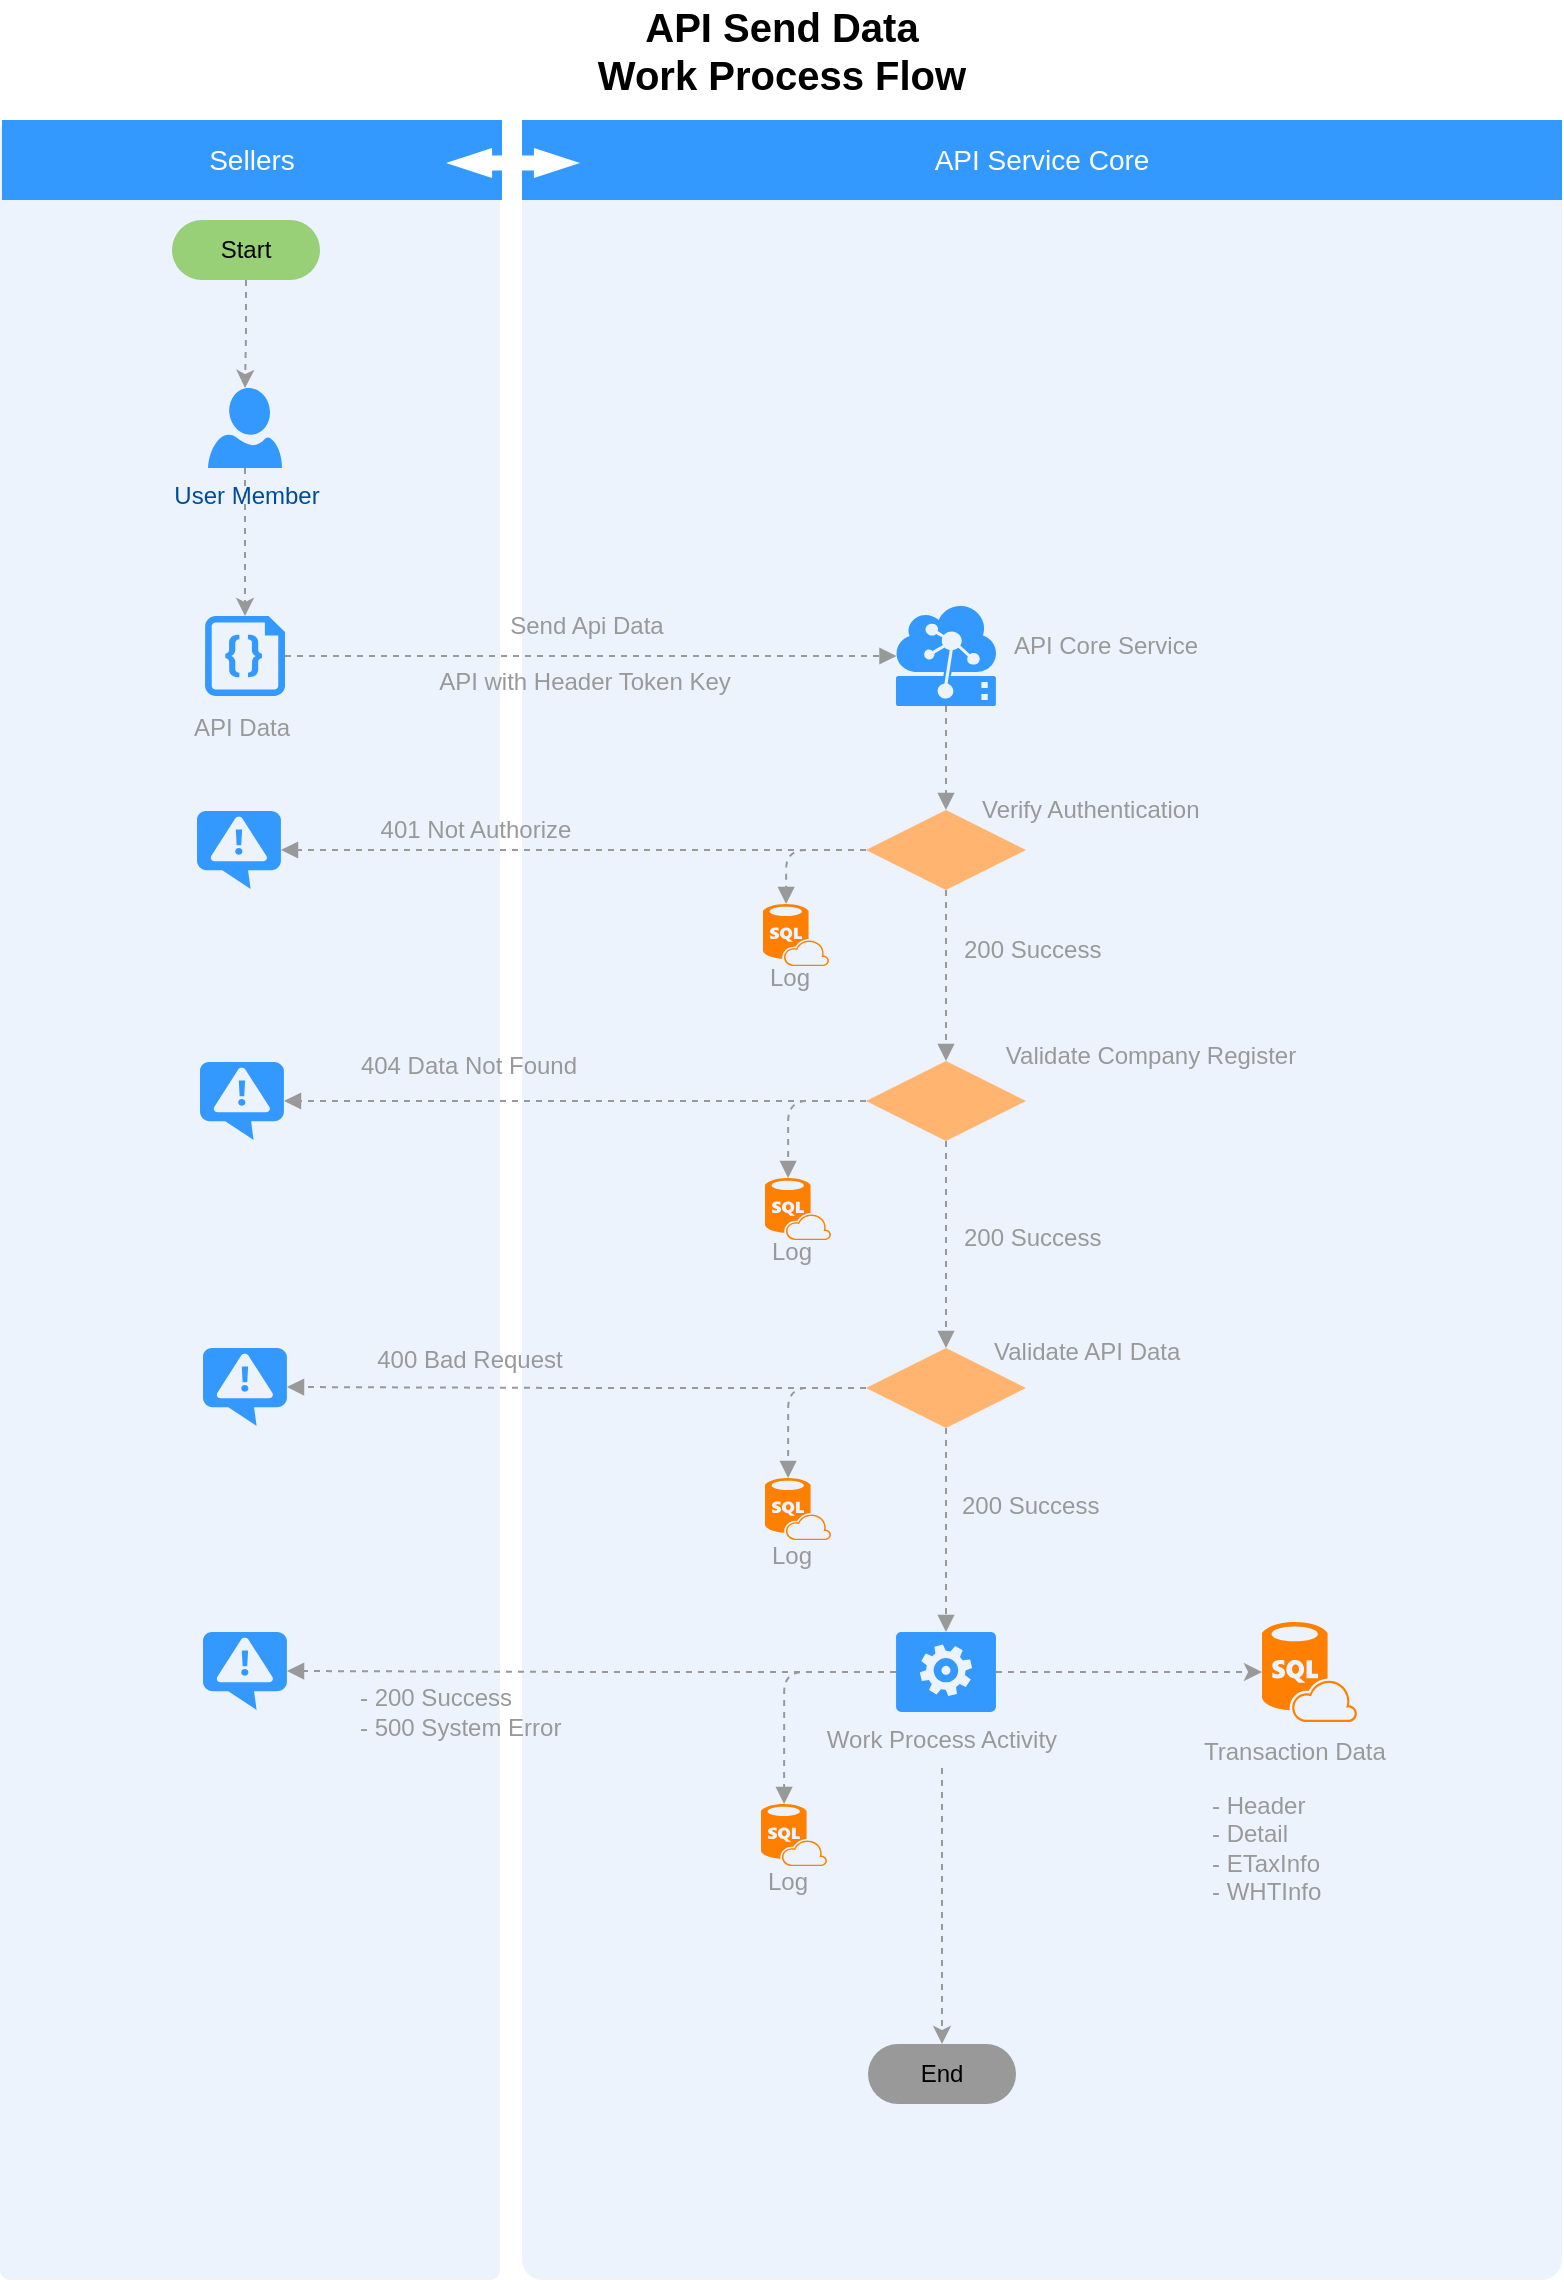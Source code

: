 <mxfile version="10.8.0" type="github"><diagram id="6a731a19-8d31-9384-78a2-239565b7b9f0" name="Page-1"><mxGraphModel dx="1220" dy="634" grid="1" gridSize="10" guides="1" tooltips="1" connect="1" arrows="1" fold="1" page="1" pageScale="1" pageWidth="827" pageHeight="1169" background="none" math="0" shadow="0"><root><mxCell id="0"/><mxCell id="1" parent="0"/><mxCell id="OrF9L6_g4xFc30kSd2Z_-2044" value="" style="rounded=1;whiteSpace=wrap;html=1;strokeColor=none;strokeWidth=1;fillColor=#dae8fc;fontSize=12;align=center;arcSize=2;opacity=50;" parent="1" vertex="1"><mxGeometry x="29" y="80" width="250" height="1080" as="geometry"/></mxCell><mxCell id="OrF9L6_g4xFc30kSd2Z_-2043" value="" style="rounded=1;whiteSpace=wrap;html=1;strokeColor=none;strokeWidth=1;fillColor=#dae8fc;fontSize=12;align=center;arcSize=2;opacity=50;" parent="1" vertex="1"><mxGeometry x="290" y="80" width="520" height="1080" as="geometry"/></mxCell><mxCell id="2025" value="Sellers" style="whiteSpace=wrap;html=1;dashed=1;strokeColor=none;strokeWidth=2;fillColor=#3399FF;fontFamily=Helvetica;fontSize=14;fontColor=#FFFFFF;fontStyle=0" parent="1" vertex="1"><mxGeometry x="30" y="80" width="250" height="40" as="geometry"/></mxCell><mxCell id="2027" value="API Service Core" style="whiteSpace=wrap;html=1;dashed=1;strokeColor=none;strokeWidth=2;fillColor=#3399FF;fontFamily=Helvetica;fontSize=14;fontColor=#FFFFFF;fontStyle=0" parent="1" vertex="1"><mxGeometry x="290" y="80" width="520" height="40" as="geometry"/></mxCell><mxCell id="OrF9L6_g4xFc30kSd2Z_-2049" value="" style="edgeStyle=orthogonalEdgeStyle;rounded=0;orthogonalLoop=1;jettySize=auto;html=1;dashed=1;strokeColor=#999999;fontColor=#FF0000;entryX=0.5;entryY=0;entryDx=0;entryDy=0;entryPerimeter=0;" parent="1" source="2041" target="pVFT1OBpVd0IRvM2oaVA-2115" edge="1"><mxGeometry relative="1" as="geometry"><mxPoint x="151.5" y="334" as="targetPoint"/></mxGeometry></mxCell><mxCell id="2041" value="User Member" style="verticalLabelPosition=bottom;html=1;verticalAlign=top;strokeColor=none;fillColor=#3399FF;shape=mxgraph.azure.user;dashed=1;fontSize=12;fontColor=#004C99" parent="1" vertex="1"><mxGeometry x="133" y="214" width="37" height="40" as="geometry"/></mxCell><mxCell id="pVFT1OBpVd0IRvM2oaVA-2085" value="API Send Data &lt;br&gt;Work Process Flow" style="text;html=1;strokeColor=none;fillColor=none;align=center;verticalAlign=middle;whiteSpace=wrap;rounded=0;fontStyle=1;fontSize=20;" parent="1" vertex="1"><mxGeometry x="290" y="20" width="260" height="50" as="geometry"/></mxCell><mxCell id="pVFT1OBpVd0IRvM2oaVA-2087" value="" style="shape=mxgraph.arrows.two_way_arrow_horizontal;html=1;verticalLabelPosition=bottom;verticalAlign=top;strokeWidth=2;strokeColor=none;dashed=1;fillColor=#FFFFFF;fontFamily=Verdana;fontSize=12;fontColor=#00BEF2" parent="1" vertex="1"><mxGeometry x="252" y="94" width="67" height="15" as="geometry"/></mxCell><mxCell id="pVFT1OBpVd0IRvM2oaVA-2117" value="" style="group" parent="1" vertex="1" connectable="0"><mxGeometry x="116.5" y="308" width="67" height="86" as="geometry"/></mxCell><mxCell id="pVFT1OBpVd0IRvM2oaVA-2109" value="API Data" style="text;html=1;strokeColor=none;fillColor=none;align=left;verticalAlign=middle;whiteSpace=wrap;rounded=0;fontSize=12;fontColor=#999999;rotation=0;" parent="pVFT1OBpVd0IRvM2oaVA-2117" vertex="1"><mxGeometry x="7" y="66" width="67" height="20" as="geometry"/></mxCell><mxCell id="pVFT1OBpVd0IRvM2oaVA-2115" value="" style="verticalLabelPosition=bottom;html=1;verticalAlign=top;align=center;strokeColor=none;fillColor=#3399FF;shape=mxgraph.azure.code_file;pointerEvents=1;fontSize=12;fontColor=#999999;" parent="pVFT1OBpVd0IRvM2oaVA-2117" vertex="1"><mxGeometry x="15" y="20" width="40" height="40" as="geometry"/></mxCell><mxCell id="pVFT1OBpVd0IRvM2oaVA-2123" style="edgeStyle=orthogonalEdgeStyle;rounded=0;orthogonalLoop=1;jettySize=auto;html=1;exitX=0.5;exitY=1;exitDx=0;exitDy=0;exitPerimeter=0;entryX=0.5;entryY=0;entryDx=0;entryDy=0;startArrow=none;startFill=0;endArrow=block;endFill=1;strokeColor=#999999;fontSize=12;fontColor=#999999;dashed=1;" parent="1" source="pVFT1OBpVd0IRvM2oaVA-2118" target="pVFT1OBpVd0IRvM2oaVA-2180" edge="1"><mxGeometry relative="1" as="geometry"/></mxCell><mxCell id="pVFT1OBpVd0IRvM2oaVA-2118" value="" style="shadow=0;dashed=0;html=1;strokeColor=none;labelPosition=center;verticalLabelPosition=bottom;verticalAlign=top;align=center;shape=mxgraph.mscae.cloud.iot_edge;fillColor=#3399FF;pointerEvents=1;fontSize=12;fontColor=#999999;" parent="1" vertex="1"><mxGeometry x="477" y="323" width="50" height="50" as="geometry"/></mxCell><mxCell id="pVFT1OBpVd0IRvM2oaVA-2120" style="edgeStyle=orthogonalEdgeStyle;rounded=1;orthogonalLoop=1;jettySize=auto;html=1;exitX=1;exitY=0.5;exitDx=0;exitDy=0;exitPerimeter=0;entryX=0.005;entryY=0.5;entryDx=0;entryDy=0;entryPerimeter=0;startArrow=none;startFill=0;endArrow=block;endFill=1;strokeColor=#999999;fontSize=12;fontColor=#999999;dashed=1;" parent="1" source="pVFT1OBpVd0IRvM2oaVA-2115" target="pVFT1OBpVd0IRvM2oaVA-2118" edge="1"><mxGeometry relative="1" as="geometry"/></mxCell><mxCell id="pVFT1OBpVd0IRvM2oaVA-2121" value="Send Api Data" style="text;html=1;strokeColor=none;fillColor=none;align=center;verticalAlign=middle;whiteSpace=wrap;rounded=0;fontSize=12;fontColor=#999999;" parent="1" vertex="1"><mxGeometry x="195" y="323" width="255" height="20" as="geometry"/></mxCell><mxCell id="pVFT1OBpVd0IRvM2oaVA-2127" style="edgeStyle=orthogonalEdgeStyle;rounded=1;orthogonalLoop=1;jettySize=auto;html=1;exitX=0;exitY=0.5;exitDx=0;exitDy=0;entryX=1;entryY=0.5;entryDx=0;entryDy=0;entryPerimeter=0;startArrow=none;startFill=0;endArrow=block;endFill=1;strokeColor=#999999;fontSize=12;fontColor=#999999;dashed=1;" parent="1" source="pVFT1OBpVd0IRvM2oaVA-2122" target="pVFT1OBpVd0IRvM2oaVA-2141" edge="1"><mxGeometry relative="1" as="geometry"><mxPoint x="161" y="559" as="targetPoint"/></mxGeometry></mxCell><mxCell id="pVFT1OBpVd0IRvM2oaVA-2129" style="edgeStyle=orthogonalEdgeStyle;rounded=0;orthogonalLoop=1;jettySize=auto;html=1;exitX=0.5;exitY=1;exitDx=0;exitDy=0;entryX=0.5;entryY=0;entryDx=0;entryDy=0;startArrow=none;startFill=0;endArrow=block;endFill=1;strokeColor=#999999;fontSize=12;fontColor=#999999;dashed=1;" parent="1" source="pVFT1OBpVd0IRvM2oaVA-2122" target="pVFT1OBpVd0IRvM2oaVA-2133" edge="1"><mxGeometry relative="1" as="geometry"/></mxCell><mxCell id="pVFT1OBpVd0IRvM2oaVA-2171" style="edgeStyle=orthogonalEdgeStyle;rounded=1;orthogonalLoop=1;jettySize=auto;html=1;exitX=0;exitY=0.5;exitDx=0;exitDy=0;entryX=0.35;entryY=0;entryDx=0;entryDy=0;entryPerimeter=0;dashed=1;startArrow=none;startFill=0;endArrow=block;endFill=1;strokeColor=#999999;fontSize=12;fontColor=#999999;" parent="1" source="pVFT1OBpVd0IRvM2oaVA-2122" target="pVFT1OBpVd0IRvM2oaVA-2157" edge="1"><mxGeometry relative="1" as="geometry"/></mxCell><mxCell id="pVFT1OBpVd0IRvM2oaVA-2122" value="" style="rhombus;whiteSpace=wrap;html=1;strokeColor=none;strokeWidth=1;fillColor=#FFB570;fontSize=12;fontColor=#999999;align=left;" parent="1" vertex="1"><mxGeometry x="462" y="550.5" width="80" height="40" as="geometry"/></mxCell><mxCell id="pVFT1OBpVd0IRvM2oaVA-2124" value="404 Data Not Found" style="text;html=1;strokeColor=none;fillColor=none;align=center;verticalAlign=middle;whiteSpace=wrap;rounded=0;fontSize=12;fontColor=#999999;" parent="1" vertex="1"><mxGeometry x="206" y="543" width="115" height="20" as="geometry"/></mxCell><mxCell id="pVFT1OBpVd0IRvM2oaVA-2125" value="200 Success" style="text;html=1;strokeColor=none;fillColor=none;align=left;verticalAlign=middle;whiteSpace=wrap;rounded=0;fontSize=12;fontColor=#999999;" parent="1" vertex="1"><mxGeometry x="509" y="628.5" width="89" height="20" as="geometry"/></mxCell><mxCell id="pVFT1OBpVd0IRvM2oaVA-2130" value="Validate Company Register" style="text;html=1;strokeColor=none;fillColor=none;align=center;verticalAlign=middle;whiteSpace=wrap;rounded=0;fontSize=12;fontColor=#999999;" parent="1" vertex="1"><mxGeometry x="509" y="533" width="191" height="29" as="geometry"/></mxCell><mxCell id="pVFT1OBpVd0IRvM2oaVA-2131" value="Validate API Data" style="text;html=1;strokeColor=none;fillColor=none;align=left;verticalAlign=middle;whiteSpace=wrap;rounded=0;fontSize=12;fontColor=#999999;" parent="1" vertex="1"><mxGeometry x="524" y="681.5" width="103" height="29" as="geometry"/></mxCell><mxCell id="pVFT1OBpVd0IRvM2oaVA-2137" style="edgeStyle=orthogonalEdgeStyle;rounded=1;orthogonalLoop=1;jettySize=auto;html=1;exitX=0;exitY=0.5;exitDx=0;exitDy=0;entryX=1;entryY=0.5;entryDx=0;entryDy=0;entryPerimeter=0;startArrow=none;startFill=0;endArrow=block;endFill=1;strokeColor=#999999;fontSize=12;fontColor=#999999;dashed=1;" parent="1" source="pVFT1OBpVd0IRvM2oaVA-2133" target="pVFT1OBpVd0IRvM2oaVA-2143" edge="1"><mxGeometry relative="1" as="geometry"><mxPoint x="165" y="649" as="targetPoint"/></mxGeometry></mxCell><mxCell id="pVFT1OBpVd0IRvM2oaVA-2140" style="edgeStyle=orthogonalEdgeStyle;rounded=0;orthogonalLoop=1;jettySize=auto;html=1;exitX=0.5;exitY=1;exitDx=0;exitDy=0;entryX=0.5;entryY=0;entryDx=0;entryDy=0;entryPerimeter=0;startArrow=none;startFill=0;endArrow=block;endFill=1;strokeColor=#999999;fontSize=12;fontColor=#999999;dashed=1;" parent="1" source="pVFT1OBpVd0IRvM2oaVA-2133" target="pVFT1OBpVd0IRvM2oaVA-2128" edge="1"><mxGeometry relative="1" as="geometry"/></mxCell><mxCell id="pVFT1OBpVd0IRvM2oaVA-2170" style="edgeStyle=orthogonalEdgeStyle;rounded=1;orthogonalLoop=1;jettySize=auto;html=1;exitX=0;exitY=0.5;exitDx=0;exitDy=0;entryX=0.35;entryY=0;entryDx=0;entryDy=0;entryPerimeter=0;dashed=1;startArrow=none;startFill=0;endArrow=block;endFill=1;strokeColor=#999999;fontSize=12;fontColor=#999999;" parent="1" source="pVFT1OBpVd0IRvM2oaVA-2133" target="pVFT1OBpVd0IRvM2oaVA-2165" edge="1"><mxGeometry relative="1" as="geometry"/></mxCell><mxCell id="pVFT1OBpVd0IRvM2oaVA-2133" value="" style="rhombus;whiteSpace=wrap;html=1;strokeColor=none;strokeWidth=1;fillColor=#FFB570;fontSize=12;fontColor=#999999;align=left;" parent="1" vertex="1"><mxGeometry x="462" y="694" width="80" height="40" as="geometry"/></mxCell><mxCell id="pVFT1OBpVd0IRvM2oaVA-2138" value="400 Bad Request" style="text;html=1;strokeColor=none;fillColor=none;align=center;verticalAlign=middle;whiteSpace=wrap;rounded=0;fontSize=12;fontColor=#999999;" parent="1" vertex="1"><mxGeometry x="207" y="690" width="114" height="20" as="geometry"/></mxCell><mxCell id="pVFT1OBpVd0IRvM2oaVA-2139" value="200 Success" style="text;html=1;strokeColor=none;fillColor=none;align=left;verticalAlign=middle;whiteSpace=wrap;rounded=0;fontSize=12;fontColor=#999999;" parent="1" vertex="1"><mxGeometry x="508" y="763" width="89" height="20" as="geometry"/></mxCell><mxCell id="pVFT1OBpVd0IRvM2oaVA-2141" value="" style="verticalLabelPosition=bottom;html=1;verticalAlign=top;align=center;strokeColor=none;fillColor=#3399FF;shape=mxgraph.azure.notification_topic;fontSize=12;fontColor=#999999;" parent="1" vertex="1"><mxGeometry x="129" y="551" width="42" height="39" as="geometry"/></mxCell><mxCell id="pVFT1OBpVd0IRvM2oaVA-2143" value="" style="verticalLabelPosition=bottom;html=1;verticalAlign=top;align=center;strokeColor=none;fillColor=#3399FF;shape=mxgraph.azure.notification_topic;fontSize=12;fontColor=#999999;" parent="1" vertex="1"><mxGeometry x="130.5" y="694" width="42" height="39" as="geometry"/></mxCell><mxCell id="pVFT1OBpVd0IRvM2oaVA-2161" value="" style="group" parent="1" vertex="1" connectable="0"><mxGeometry x="403" y="582" width="40" height="53.5" as="geometry"/></mxCell><mxCell id="pVFT1OBpVd0IRvM2oaVA-2156" value="Log" style="text;html=1;strokeColor=none;fillColor=none;align=center;verticalAlign=middle;whiteSpace=wrap;rounded=0;fontSize=12;fontColor=#999999;" parent="pVFT1OBpVd0IRvM2oaVA-2161" vertex="1"><mxGeometry x="1.5" y="49.5" width="40" height="29" as="geometry"/></mxCell><mxCell id="pVFT1OBpVd0IRvM2oaVA-2157" value="" style="verticalLabelPosition=bottom;html=1;verticalAlign=top;align=center;strokeColor=none;fillColor=#FF8000;shape=mxgraph.azure.sql_database_sql_azure;fontSize=12;fontColor=#999999;" parent="pVFT1OBpVd0IRvM2oaVA-2161" vertex="1"><mxGeometry x="8.5" y="27" width="33" height="31" as="geometry"/></mxCell><mxCell id="pVFT1OBpVd0IRvM2oaVA-2163" value="" style="group" parent="1" vertex="1" connectable="0"><mxGeometry x="404.5" y="759" width="40" height="53.5" as="geometry"/></mxCell><mxCell id="pVFT1OBpVd0IRvM2oaVA-2164" value="Log" style="text;html=1;strokeColor=none;fillColor=none;align=center;verticalAlign=middle;whiteSpace=wrap;rounded=0;fontSize=12;fontColor=#999999;" parent="pVFT1OBpVd0IRvM2oaVA-2163" vertex="1"><mxGeometry y="24.5" width="40" height="29" as="geometry"/></mxCell><mxCell id="pVFT1OBpVd0IRvM2oaVA-2165" value="" style="verticalLabelPosition=bottom;html=1;verticalAlign=top;align=center;strokeColor=none;fillColor=#FF8000;shape=mxgraph.azure.sql_database_sql_azure;fontSize=12;fontColor=#999999;" parent="pVFT1OBpVd0IRvM2oaVA-2163" vertex="1"><mxGeometry x="7" width="33" height="31" as="geometry"/></mxCell><mxCell id="pVFT1OBpVd0IRvM2oaVA-2172" value="" style="verticalLabelPosition=bottom;html=1;verticalAlign=top;align=center;strokeColor=none;fillColor=#3399FF;shape=mxgraph.azure.notification_topic;fontSize=12;fontColor=#999999;" parent="1" vertex="1"><mxGeometry x="130.5" y="836" width="42" height="39" as="geometry"/></mxCell><mxCell id="pVFT1OBpVd0IRvM2oaVA-2173" style="edgeStyle=orthogonalEdgeStyle;rounded=1;orthogonalLoop=1;jettySize=auto;html=1;exitX=0;exitY=0.5;exitDx=0;exitDy=0;exitPerimeter=0;entryX=1;entryY=0.5;entryDx=0;entryDy=0;entryPerimeter=0;dashed=1;startArrow=none;startFill=0;endArrow=block;endFill=1;strokeColor=#999999;fontSize=12;fontColor=#999999;" parent="1" source="pVFT1OBpVd0IRvM2oaVA-2128" target="pVFT1OBpVd0IRvM2oaVA-2172" edge="1"><mxGeometry relative="1" as="geometry"/></mxCell><mxCell id="pVFT1OBpVd0IRvM2oaVA-2174" value="" style="group" parent="1" vertex="1" connectable="0"><mxGeometry x="414.5" y="753" width="40" height="53.5" as="geometry"/></mxCell><mxCell id="pVFT1OBpVd0IRvM2oaVA-2175" value="Log" style="text;html=1;strokeColor=none;fillColor=none;align=center;verticalAlign=middle;whiteSpace=wrap;rounded=0;fontSize=12;fontColor=#999999;" parent="pVFT1OBpVd0IRvM2oaVA-2174" vertex="1"><mxGeometry x="-12" y="193.5" width="40" height="29" as="geometry"/></mxCell><mxCell id="pVFT1OBpVd0IRvM2oaVA-2176" value="" style="verticalLabelPosition=bottom;html=1;verticalAlign=top;align=center;strokeColor=none;fillColor=#FF8000;shape=mxgraph.azure.sql_database_sql_azure;fontSize=12;fontColor=#999999;" parent="pVFT1OBpVd0IRvM2oaVA-2174" vertex="1"><mxGeometry x="-5" y="169" width="33" height="31" as="geometry"/></mxCell><mxCell id="pVFT1OBpVd0IRvM2oaVA-2177" style="edgeStyle=orthogonalEdgeStyle;rounded=1;orthogonalLoop=1;jettySize=auto;html=1;exitX=0;exitY=0.5;exitDx=0;exitDy=0;exitPerimeter=0;entryX=0.35;entryY=0;entryDx=0;entryDy=0;entryPerimeter=0;dashed=1;startArrow=none;startFill=0;endArrow=block;endFill=1;strokeColor=#999999;fontSize=12;fontColor=#999999;" parent="1" source="pVFT1OBpVd0IRvM2oaVA-2128" target="pVFT1OBpVd0IRvM2oaVA-2176" edge="1"><mxGeometry relative="1" as="geometry"/></mxCell><mxCell id="pVFT1OBpVd0IRvM2oaVA-2178" value="- 200 Success&lt;br&gt;- 500 System Error&lt;br&gt;" style="text;html=1;strokeColor=none;fillColor=none;align=left;verticalAlign=middle;whiteSpace=wrap;rounded=0;fontSize=12;fontColor=#999999;" parent="1" vertex="1"><mxGeometry x="207" y="857" width="126" height="38" as="geometry"/></mxCell><mxCell id="pVFT1OBpVd0IRvM2oaVA-2179" value="API Core Service" style="text;html=1;strokeColor=none;fillColor=none;align=center;verticalAlign=middle;whiteSpace=wrap;rounded=0;fontSize=12;fontColor=#999999;" parent="1" vertex="1"><mxGeometry x="527" y="328" width="110" height="29" as="geometry"/></mxCell><mxCell id="pVFT1OBpVd0IRvM2oaVA-2181" style="edgeStyle=orthogonalEdgeStyle;rounded=1;orthogonalLoop=1;jettySize=auto;html=1;exitX=0.5;exitY=1;exitDx=0;exitDy=0;entryX=0.5;entryY=0;entryDx=0;entryDy=0;dashed=1;startArrow=none;startFill=0;endArrow=block;endFill=1;strokeColor=#999999;fontSize=12;fontColor=#999999;" parent="1" source="pVFT1OBpVd0IRvM2oaVA-2180" target="pVFT1OBpVd0IRvM2oaVA-2122" edge="1"><mxGeometry relative="1" as="geometry"/></mxCell><mxCell id="pVFT1OBpVd0IRvM2oaVA-2185" style="edgeStyle=orthogonalEdgeStyle;rounded=1;orthogonalLoop=1;jettySize=auto;html=1;exitX=0;exitY=0.5;exitDx=0;exitDy=0;dashed=1;startArrow=none;startFill=0;endArrow=block;endFill=1;strokeColor=#999999;fontSize=12;fontColor=#999999;" parent="1" source="pVFT1OBpVd0IRvM2oaVA-2180" target="pVFT1OBpVd0IRvM2oaVA-2184" edge="1"><mxGeometry relative="1" as="geometry"/></mxCell><mxCell id="pVFT1OBpVd0IRvM2oaVA-2190" style="edgeStyle=orthogonalEdgeStyle;rounded=1;orthogonalLoop=1;jettySize=auto;html=1;exitX=0;exitY=0.5;exitDx=0;exitDy=0;entryX=0.35;entryY=0;entryDx=0;entryDy=0;entryPerimeter=0;dashed=1;startArrow=none;startFill=0;endArrow=block;endFill=1;strokeColor=#999999;fontSize=12;fontColor=#999999;" parent="1" source="pVFT1OBpVd0IRvM2oaVA-2180" target="pVFT1OBpVd0IRvM2oaVA-2189" edge="1"><mxGeometry relative="1" as="geometry"/></mxCell><mxCell id="pVFT1OBpVd0IRvM2oaVA-2180" value="" style="rhombus;whiteSpace=wrap;html=1;strokeColor=none;strokeWidth=1;fillColor=#FFB570;fontSize=12;fontColor=#999999;align=left;" parent="1" vertex="1"><mxGeometry x="462" y="425" width="80" height="40" as="geometry"/></mxCell><mxCell id="pVFT1OBpVd0IRvM2oaVA-2182" value="200 Success" style="text;html=1;strokeColor=none;fillColor=none;align=left;verticalAlign=middle;whiteSpace=wrap;rounded=0;fontSize=12;fontColor=#999999;" parent="1" vertex="1"><mxGeometry x="509" y="484.5" width="89" height="20" as="geometry"/></mxCell><mxCell id="pVFT1OBpVd0IRvM2oaVA-2183" value="&lt;span&gt;Verify Authentication&lt;/span&gt;" style="text;html=1;strokeColor=none;fillColor=none;align=left;verticalAlign=middle;whiteSpace=wrap;rounded=0;fontSize=12;fontColor=#999999;" parent="1" vertex="1"><mxGeometry x="518" y="415" width="132" height="20" as="geometry"/></mxCell><mxCell id="pVFT1OBpVd0IRvM2oaVA-2184" value="" style="verticalLabelPosition=bottom;html=1;verticalAlign=top;align=center;strokeColor=none;fillColor=#3399FF;shape=mxgraph.azure.notification_topic;fontSize=12;fontColor=#999999;" parent="1" vertex="1"><mxGeometry x="127.5" y="425.5" width="42" height="39" as="geometry"/></mxCell><mxCell id="pVFT1OBpVd0IRvM2oaVA-2186" value="401 Not Authorize" style="text;html=1;strokeColor=none;fillColor=none;align=center;verticalAlign=middle;whiteSpace=wrap;rounded=0;fontSize=12;fontColor=#999999;" parent="1" vertex="1"><mxGeometry x="204" y="425" width="126" height="20" as="geometry"/></mxCell><mxCell id="pVFT1OBpVd0IRvM2oaVA-2187" value="" style="group" parent="1" vertex="1" connectable="0"><mxGeometry x="402" y="445" width="40" height="53.5" as="geometry"/></mxCell><mxCell id="pVFT1OBpVd0IRvM2oaVA-2188" value="Log" style="text;html=1;strokeColor=none;fillColor=none;align=center;verticalAlign=middle;whiteSpace=wrap;rounded=0;fontSize=12;fontColor=#999999;" parent="pVFT1OBpVd0IRvM2oaVA-2187" vertex="1"><mxGeometry x="1.5" y="49.5" width="40" height="29" as="geometry"/></mxCell><mxCell id="pVFT1OBpVd0IRvM2oaVA-2189" value="" style="verticalLabelPosition=bottom;html=1;verticalAlign=top;align=center;strokeColor=none;fillColor=#FF8000;shape=mxgraph.azure.sql_database_sql_azure;fontSize=12;fontColor=#999999;" parent="pVFT1OBpVd0IRvM2oaVA-2187" vertex="1"><mxGeometry x="8.5" y="27" width="33" height="31" as="geometry"/></mxCell><mxCell id="OrF9L6_g4xFc30kSd2Z_-2047" style="edgeStyle=orthogonalEdgeStyle;rounded=0;orthogonalLoop=1;jettySize=auto;html=1;exitX=0.5;exitY=1;exitDx=0;exitDy=0;entryX=0.5;entryY=0;entryDx=0;entryDy=0;entryPerimeter=0;dashed=1;strokeColor=#999999;fontColor=#FF0000;" parent="1" source="OrF9L6_g4xFc30kSd2Z_-2046" target="2041" edge="1"><mxGeometry relative="1" as="geometry"/></mxCell><mxCell id="OrF9L6_g4xFc30kSd2Z_-2046" value="Start" style="rounded=1;whiteSpace=wrap;html=1;fontColor=#000000;align=center;arcSize=50;labelBackgroundColor=none;fillColor=#97D077;strokeColor=none;" parent="1" vertex="1"><mxGeometry x="115" y="130" width="74" height="30" as="geometry"/></mxCell><mxCell id="OrF9L6_g4xFc30kSd2Z_-2050" value="" style="group" parent="1" vertex="1" connectable="0"><mxGeometry x="430" y="836" width="140" height="68" as="geometry"/></mxCell><mxCell id="pVFT1OBpVd0IRvM2oaVA-2128" value="" style="verticalLabelPosition=bottom;html=1;verticalAlign=top;align=center;strokeColor=none;fillColor=#3399FF;shape=mxgraph.azure.worker_role;fontSize=12;fontColor=#999999;" parent="OrF9L6_g4xFc30kSd2Z_-2050" vertex="1"><mxGeometry x="47" width="50" height="40" as="geometry"/></mxCell><mxCell id="pVFT1OBpVd0IRvM2oaVA-2132" value="Work Process Activity" style="text;html=1;strokeColor=none;fillColor=none;align=center;verticalAlign=middle;whiteSpace=wrap;rounded=0;fontSize=12;fontColor=#999999;" parent="OrF9L6_g4xFc30kSd2Z_-2050" vertex="1"><mxGeometry y="39" width="140" height="29" as="geometry"/></mxCell><mxCell id="OrF9L6_g4xFc30kSd2Z_-2051" style="edgeStyle=orthogonalEdgeStyle;rounded=0;orthogonalLoop=1;jettySize=auto;html=1;exitX=1;exitY=0.5;exitDx=0;exitDy=0;exitPerimeter=0;entryX=0;entryY=0.5;entryDx=0;entryDy=0;entryPerimeter=0;dashed=1;strokeColor=#999999;fontColor=#FF0000;" parent="1" source="pVFT1OBpVd0IRvM2oaVA-2128" target="pVFT1OBpVd0IRvM2oaVA-2149" edge="1"><mxGeometry relative="1" as="geometry"/></mxCell><mxCell id="OrF9L6_g4xFc30kSd2Z_-2052" value="" style="group" parent="1" vertex="1" connectable="0"><mxGeometry x="629" y="831" width="108" height="142.5" as="geometry"/></mxCell><mxCell id="pVFT1OBpVd0IRvM2oaVA-2152" value="- Header&lt;br&gt;- Detail&lt;br&gt;- ETaxInfo&lt;br&gt;- WHTInfo&lt;br&gt;" style="text;html=1;strokeColor=none;fillColor=none;align=left;verticalAlign=middle;whiteSpace=wrap;rounded=0;fontSize=12;fontColor=#999999;" parent="OrF9L6_g4xFc30kSd2Z_-2052" vertex="1"><mxGeometry x="3.5" y="82.5" width="103" height="60" as="geometry"/></mxCell><mxCell id="OrF9L6_g4xFc30kSd2Z_-2041" value="" style="group" parent="OrF9L6_g4xFc30kSd2Z_-2052" vertex="1" connectable="0"><mxGeometry width="108" height="79" as="geometry"/></mxCell><mxCell id="pVFT1OBpVd0IRvM2oaVA-2150" value="" style="group" parent="OrF9L6_g4xFc30kSd2Z_-2041" vertex="1" connectable="0"><mxGeometry width="108" height="79" as="geometry"/></mxCell><mxCell id="pVFT1OBpVd0IRvM2oaVA-2148" value="Transaction Data" style="text;html=1;strokeColor=none;fillColor=none;align=left;verticalAlign=middle;whiteSpace=wrap;rounded=0;fontSize=12;fontColor=#999999;" parent="pVFT1OBpVd0IRvM2oaVA-2150" vertex="1"><mxGeometry y="50" width="108" height="29" as="geometry"/></mxCell><mxCell id="pVFT1OBpVd0IRvM2oaVA-2149" value="" style="verticalLabelPosition=bottom;html=1;verticalAlign=top;align=center;strokeColor=none;fillColor=#FF8000;shape=mxgraph.azure.sql_database_sql_azure;fontSize=12;fontColor=#999999;" parent="pVFT1OBpVd0IRvM2oaVA-2150" vertex="1"><mxGeometry x="31" width="47.5" height="50" as="geometry"/></mxCell><mxCell id="OrF9L6_g4xFc30kSd2Z_-2053" value="End" style="rounded=1;whiteSpace=wrap;html=1;fontColor=#000000;align=center;arcSize=50;labelBackgroundColor=none;fillColor=#999999;strokeColor=none;" parent="1" vertex="1"><mxGeometry x="463" y="1042" width="74" height="30" as="geometry"/></mxCell><mxCell id="OrF9L6_g4xFc30kSd2Z_-2054" style="edgeStyle=orthogonalEdgeStyle;rounded=0;orthogonalLoop=1;jettySize=auto;html=1;exitX=0.5;exitY=1;exitDx=0;exitDy=0;entryX=0.5;entryY=0;entryDx=0;entryDy=0;dashed=1;strokeColor=#999999;fontColor=#FF0000;" parent="1" source="pVFT1OBpVd0IRvM2oaVA-2132" target="OrF9L6_g4xFc30kSd2Z_-2053" edge="1"><mxGeometry relative="1" as="geometry"/></mxCell><mxCell id="wXyyCdfyj-34hH-QKKp1-2041" value="API with Header Token Key" style="text;html=1;strokeColor=none;fillColor=none;align=center;verticalAlign=middle;whiteSpace=wrap;rounded=0;fontSize=12;fontColor=#999999;" parent="1" vertex="1"><mxGeometry x="193.5" y="351" width="255" height="20" as="geometry"/></mxCell></root></mxGraphModel></diagram></mxfile>